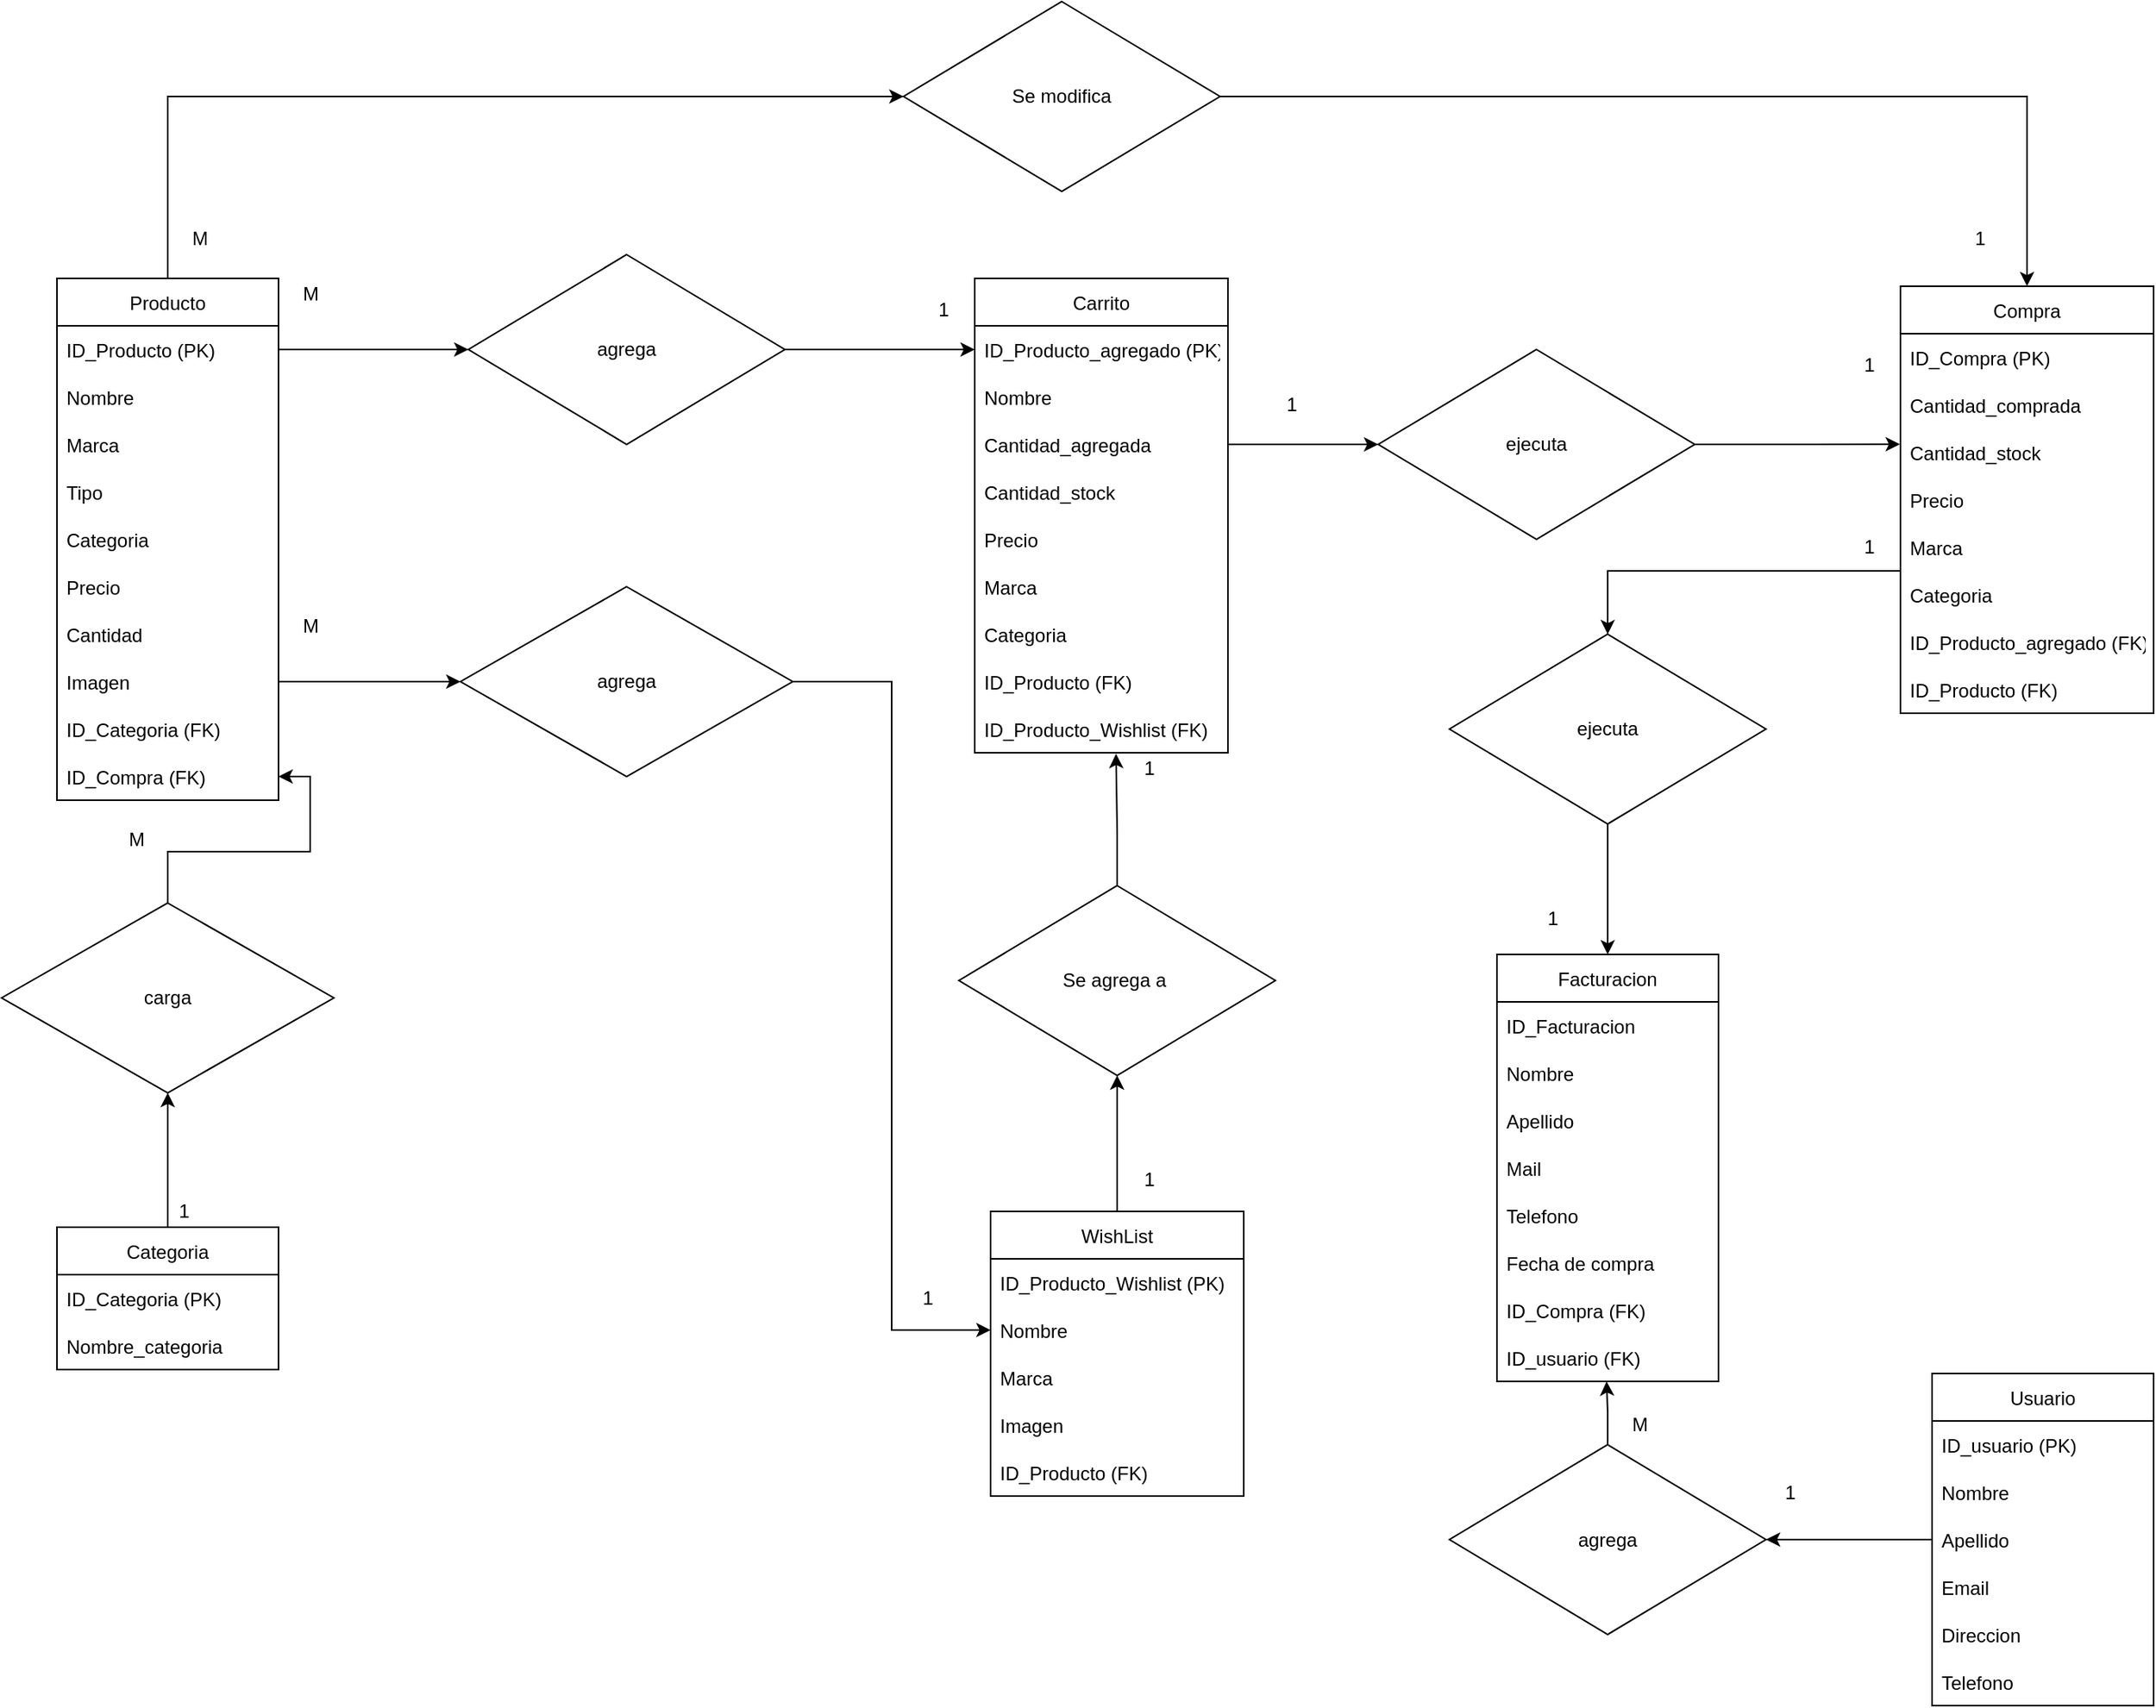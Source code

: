 <mxfile version="20.0.4" type="device"><diagram id="IZq0wIvsR0JzYJtiU9x-" name="Page-1"><mxGraphModel dx="1422" dy="762" grid="1" gridSize="10" guides="1" tooltips="1" connect="1" arrows="1" fold="1" page="1" pageScale="1" pageWidth="827" pageHeight="1169" math="0" shadow="0"><root><mxCell id="0"/><mxCell id="1" parent="0"/><mxCell id="svFi0h32pkgKlN2zKHki-35" style="edgeStyle=orthogonalEdgeStyle;rounded=0;orthogonalLoop=1;jettySize=auto;html=1;exitX=0.5;exitY=0;exitDx=0;exitDy=0;entryX=0;entryY=0.5;entryDx=0;entryDy=0;" parent="1" source="3M9UL4ZAwrayY9-34zK8-21" target="svFi0h32pkgKlN2zKHki-28" edge="1"><mxGeometry relative="1" as="geometry"><mxPoint x="284.647" y="80" as="targetPoint"/></mxGeometry></mxCell><mxCell id="3M9UL4ZAwrayY9-34zK8-21" value="Producto" style="swimlane;fontStyle=0;childLayout=stackLayout;horizontal=1;startSize=30;horizontalStack=0;resizeParent=1;resizeParentMax=0;resizeLast=0;collapsible=1;marginBottom=0;" parent="1" vertex="1"><mxGeometry x="215" y="205" width="140" height="330" as="geometry"/></mxCell><mxCell id="3M9UL4ZAwrayY9-34zK8-22" value="ID_Producto (PK)" style="text;strokeColor=none;fillColor=none;align=left;verticalAlign=middle;spacingLeft=4;spacingRight=4;overflow=hidden;points=[[0,0.5],[1,0.5]];portConstraint=eastwest;rotatable=0;" parent="3M9UL4ZAwrayY9-34zK8-21" vertex="1"><mxGeometry y="30" width="140" height="30" as="geometry"/></mxCell><mxCell id="3M9UL4ZAwrayY9-34zK8-23" value="Nombre" style="text;strokeColor=none;fillColor=none;align=left;verticalAlign=middle;spacingLeft=4;spacingRight=4;overflow=hidden;points=[[0,0.5],[1,0.5]];portConstraint=eastwest;rotatable=0;" parent="3M9UL4ZAwrayY9-34zK8-21" vertex="1"><mxGeometry y="60" width="140" height="30" as="geometry"/></mxCell><mxCell id="3M9UL4ZAwrayY9-34zK8-24" value="Marca" style="text;strokeColor=none;fillColor=none;align=left;verticalAlign=middle;spacingLeft=4;spacingRight=4;overflow=hidden;points=[[0,0.5],[1,0.5]];portConstraint=eastwest;rotatable=0;" parent="3M9UL4ZAwrayY9-34zK8-21" vertex="1"><mxGeometry y="90" width="140" height="30" as="geometry"/></mxCell><mxCell id="3M9UL4ZAwrayY9-34zK8-26" value="Tipo" style="text;strokeColor=none;fillColor=none;align=left;verticalAlign=middle;spacingLeft=4;spacingRight=4;overflow=hidden;points=[[0,0.5],[1,0.5]];portConstraint=eastwest;rotatable=0;" parent="3M9UL4ZAwrayY9-34zK8-21" vertex="1"><mxGeometry y="120" width="140" height="30" as="geometry"/></mxCell><mxCell id="3M9UL4ZAwrayY9-34zK8-27" value="Categoria" style="text;strokeColor=none;fillColor=none;align=left;verticalAlign=middle;spacingLeft=4;spacingRight=4;overflow=hidden;points=[[0,0.5],[1,0.5]];portConstraint=eastwest;rotatable=0;" parent="3M9UL4ZAwrayY9-34zK8-21" vertex="1"><mxGeometry y="150" width="140" height="30" as="geometry"/></mxCell><mxCell id="3M9UL4ZAwrayY9-34zK8-28" value="Precio" style="text;strokeColor=none;fillColor=none;align=left;verticalAlign=middle;spacingLeft=4;spacingRight=4;overflow=hidden;points=[[0,0.5],[1,0.5]];portConstraint=eastwest;rotatable=0;" parent="3M9UL4ZAwrayY9-34zK8-21" vertex="1"><mxGeometry y="180" width="140" height="30" as="geometry"/></mxCell><mxCell id="3M9UL4ZAwrayY9-34zK8-29" value="Cantidad" style="text;strokeColor=none;fillColor=none;align=left;verticalAlign=middle;spacingLeft=4;spacingRight=4;overflow=hidden;points=[[0,0.5],[1,0.5]];portConstraint=eastwest;rotatable=0;" parent="3M9UL4ZAwrayY9-34zK8-21" vertex="1"><mxGeometry y="210" width="140" height="30" as="geometry"/></mxCell><mxCell id="3M9UL4ZAwrayY9-34zK8-55" value="Imagen" style="text;strokeColor=none;fillColor=none;align=left;verticalAlign=middle;spacingLeft=4;spacingRight=4;overflow=hidden;points=[[0,0.5],[1,0.5]];portConstraint=eastwest;rotatable=0;" parent="3M9UL4ZAwrayY9-34zK8-21" vertex="1"><mxGeometry y="240" width="140" height="30" as="geometry"/></mxCell><mxCell id="3M9UL4ZAwrayY9-34zK8-123" value="ID_Categoria (FK)" style="text;strokeColor=none;fillColor=none;align=left;verticalAlign=middle;spacingLeft=4;spacingRight=4;overflow=hidden;points=[[0,0.5],[1,0.5]];portConstraint=eastwest;rotatable=0;" parent="3M9UL4ZAwrayY9-34zK8-21" vertex="1"><mxGeometry y="270" width="140" height="30" as="geometry"/></mxCell><mxCell id="svFi0h32pkgKlN2zKHki-31" value="ID_Compra (FK)" style="text;strokeColor=none;fillColor=none;align=left;verticalAlign=middle;spacingLeft=4;spacingRight=4;overflow=hidden;points=[[0,0.5],[1,0.5]];portConstraint=eastwest;rotatable=0;" parent="3M9UL4ZAwrayY9-34zK8-21" vertex="1"><mxGeometry y="300" width="140" height="30" as="geometry"/></mxCell><mxCell id="3M9UL4ZAwrayY9-34zK8-58" style="edgeStyle=orthogonalEdgeStyle;rounded=0;orthogonalLoop=1;jettySize=auto;html=1;entryX=0;entryY=0.5;entryDx=0;entryDy=0;" parent="1" source="3M9UL4ZAwrayY9-34zK8-30" target="3M9UL4ZAwrayY9-34zK8-32" edge="1"><mxGeometry relative="1" as="geometry"/></mxCell><mxCell id="3M9UL4ZAwrayY9-34zK8-30" value="agrega" style="rhombus;whiteSpace=wrap;html=1;" parent="1" vertex="1"><mxGeometry x="475" y="190" width="200" height="120" as="geometry"/></mxCell><mxCell id="3M9UL4ZAwrayY9-34zK8-31" value="Carrito" style="swimlane;fontStyle=0;childLayout=stackLayout;horizontal=1;startSize=30;horizontalStack=0;resizeParent=1;resizeParentMax=0;resizeLast=0;collapsible=1;marginBottom=0;" parent="1" vertex="1"><mxGeometry x="795" y="205" width="160" height="300" as="geometry"/></mxCell><mxCell id="3M9UL4ZAwrayY9-34zK8-32" value="ID_Producto_agregado (PK)" style="text;strokeColor=none;fillColor=none;align=left;verticalAlign=middle;spacingLeft=4;spacingRight=4;overflow=hidden;points=[[0,0.5],[1,0.5]];portConstraint=eastwest;rotatable=0;" parent="3M9UL4ZAwrayY9-34zK8-31" vertex="1"><mxGeometry y="30" width="160" height="30" as="geometry"/></mxCell><mxCell id="3M9UL4ZAwrayY9-34zK8-33" value="Nombre" style="text;strokeColor=none;fillColor=none;align=left;verticalAlign=middle;spacingLeft=4;spacingRight=4;overflow=hidden;points=[[0,0.5],[1,0.5]];portConstraint=eastwest;rotatable=0;" parent="3M9UL4ZAwrayY9-34zK8-31" vertex="1"><mxGeometry y="60" width="160" height="30" as="geometry"/></mxCell><mxCell id="3M9UL4ZAwrayY9-34zK8-38" value="Cantidad_agregada" style="text;strokeColor=none;fillColor=none;align=left;verticalAlign=middle;spacingLeft=4;spacingRight=4;overflow=hidden;points=[[0,0.5],[1,0.5]];portConstraint=eastwest;rotatable=0;" parent="3M9UL4ZAwrayY9-34zK8-31" vertex="1"><mxGeometry y="90" width="160" height="30" as="geometry"/></mxCell><mxCell id="3M9UL4ZAwrayY9-34zK8-35" value="Cantidad_stock" style="text;strokeColor=none;fillColor=none;align=left;verticalAlign=middle;spacingLeft=4;spacingRight=4;overflow=hidden;points=[[0,0.5],[1,0.5]];portConstraint=eastwest;rotatable=0;" parent="3M9UL4ZAwrayY9-34zK8-31" vertex="1"><mxGeometry y="120" width="160" height="30" as="geometry"/></mxCell><mxCell id="3M9UL4ZAwrayY9-34zK8-37" value="Precio" style="text;strokeColor=none;fillColor=none;align=left;verticalAlign=middle;spacingLeft=4;spacingRight=4;overflow=hidden;points=[[0,0.5],[1,0.5]];portConstraint=eastwest;rotatable=0;" parent="3M9UL4ZAwrayY9-34zK8-31" vertex="1"><mxGeometry y="150" width="160" height="30" as="geometry"/></mxCell><mxCell id="3M9UL4ZAwrayY9-34zK8-34" value="Marca" style="text;strokeColor=none;fillColor=none;align=left;verticalAlign=middle;spacingLeft=4;spacingRight=4;overflow=hidden;points=[[0,0.5],[1,0.5]];portConstraint=eastwest;rotatable=0;" parent="3M9UL4ZAwrayY9-34zK8-31" vertex="1"><mxGeometry y="180" width="160" height="30" as="geometry"/></mxCell><mxCell id="3M9UL4ZAwrayY9-34zK8-36" value="Categoria" style="text;strokeColor=none;fillColor=none;align=left;verticalAlign=middle;spacingLeft=4;spacingRight=4;overflow=hidden;points=[[0,0.5],[1,0.5]];portConstraint=eastwest;rotatable=0;" parent="3M9UL4ZAwrayY9-34zK8-31" vertex="1"><mxGeometry y="210" width="160" height="30" as="geometry"/></mxCell><mxCell id="3M9UL4ZAwrayY9-34zK8-90" value="ID_Producto (FK)" style="text;strokeColor=none;fillColor=none;align=left;verticalAlign=middle;spacingLeft=4;spacingRight=4;overflow=hidden;points=[[0,0.5],[1,0.5]];portConstraint=eastwest;rotatable=0;" parent="3M9UL4ZAwrayY9-34zK8-31" vertex="1"><mxGeometry y="240" width="160" height="30" as="geometry"/></mxCell><mxCell id="3M9UL4ZAwrayY9-34zK8-125" value="ID_Producto_Wishlist (FK)" style="text;strokeColor=none;fillColor=none;align=left;verticalAlign=middle;spacingLeft=4;spacingRight=4;overflow=hidden;points=[[0,0.5],[1,0.5]];portConstraint=eastwest;rotatable=0;" parent="3M9UL4ZAwrayY9-34zK8-31" vertex="1"><mxGeometry y="270" width="160" height="30" as="geometry"/></mxCell><mxCell id="3M9UL4ZAwrayY9-34zK8-63" style="edgeStyle=orthogonalEdgeStyle;rounded=0;orthogonalLoop=1;jettySize=auto;html=1;exitX=0.5;exitY=0;exitDx=0;exitDy=0;entryX=0.5;entryY=1;entryDx=0;entryDy=0;" parent="1" source="3M9UL4ZAwrayY9-34zK8-47" target="3M9UL4ZAwrayY9-34zK8-62" edge="1"><mxGeometry relative="1" as="geometry"><mxPoint x="875" y="685" as="targetPoint"/></mxGeometry></mxCell><mxCell id="3M9UL4ZAwrayY9-34zK8-47" value="WishList" style="swimlane;fontStyle=0;childLayout=stackLayout;horizontal=1;startSize=30;horizontalStack=0;resizeParent=1;resizeParentMax=0;resizeLast=0;collapsible=1;marginBottom=0;" parent="1" vertex="1"><mxGeometry x="805" y="795" width="160" height="180" as="geometry"/></mxCell><mxCell id="3M9UL4ZAwrayY9-34zK8-48" value="ID_Producto_Wishlist (PK)" style="text;strokeColor=none;fillColor=none;align=left;verticalAlign=middle;spacingLeft=4;spacingRight=4;overflow=hidden;points=[[0,0.5],[1,0.5]];portConstraint=eastwest;rotatable=0;" parent="3M9UL4ZAwrayY9-34zK8-47" vertex="1"><mxGeometry y="30" width="160" height="30" as="geometry"/></mxCell><mxCell id="3M9UL4ZAwrayY9-34zK8-49" value="Nombre" style="text;strokeColor=none;fillColor=none;align=left;verticalAlign=middle;spacingLeft=4;spacingRight=4;overflow=hidden;points=[[0,0.5],[1,0.5]];portConstraint=eastwest;rotatable=0;" parent="3M9UL4ZAwrayY9-34zK8-47" vertex="1"><mxGeometry y="60" width="160" height="30" as="geometry"/></mxCell><mxCell id="3M9UL4ZAwrayY9-34zK8-53" value="Marca" style="text;strokeColor=none;fillColor=none;align=left;verticalAlign=middle;spacingLeft=4;spacingRight=4;overflow=hidden;points=[[0,0.5],[1,0.5]];portConstraint=eastwest;rotatable=0;" parent="3M9UL4ZAwrayY9-34zK8-47" vertex="1"><mxGeometry y="90" width="160" height="30" as="geometry"/></mxCell><mxCell id="3M9UL4ZAwrayY9-34zK8-54" value="Imagen" style="text;strokeColor=none;fillColor=none;align=left;verticalAlign=middle;spacingLeft=4;spacingRight=4;overflow=hidden;points=[[0,0.5],[1,0.5]];portConstraint=eastwest;rotatable=0;" parent="3M9UL4ZAwrayY9-34zK8-47" vertex="1"><mxGeometry y="120" width="160" height="30" as="geometry"/></mxCell><mxCell id="svFi0h32pkgKlN2zKHki-33" value="ID_Producto (FK)" style="text;strokeColor=none;fillColor=none;align=left;verticalAlign=middle;spacingLeft=4;spacingRight=4;overflow=hidden;points=[[0,0.5],[1,0.5]];portConstraint=eastwest;rotatable=0;" parent="3M9UL4ZAwrayY9-34zK8-47" vertex="1"><mxGeometry y="150" width="160" height="30" as="geometry"/></mxCell><mxCell id="3M9UL4ZAwrayY9-34zK8-59" style="edgeStyle=orthogonalEdgeStyle;rounded=0;orthogonalLoop=1;jettySize=auto;html=1;exitX=1;exitY=0.5;exitDx=0;exitDy=0;entryX=0;entryY=0.5;entryDx=0;entryDy=0;" parent="1" source="3M9UL4ZAwrayY9-34zK8-56" target="3M9UL4ZAwrayY9-34zK8-49" edge="1"><mxGeometry relative="1" as="geometry"><mxPoint x="785" y="695.471" as="targetPoint"/></mxGeometry></mxCell><mxCell id="3M9UL4ZAwrayY9-34zK8-56" value="agrega" style="rhombus;whiteSpace=wrap;html=1;" parent="1" vertex="1"><mxGeometry x="470" y="400" width="210" height="120" as="geometry"/></mxCell><mxCell id="3M9UL4ZAwrayY9-34zK8-57" style="edgeStyle=orthogonalEdgeStyle;rounded=0;orthogonalLoop=1;jettySize=auto;html=1;entryX=0;entryY=0.5;entryDx=0;entryDy=0;exitX=1;exitY=0.5;exitDx=0;exitDy=0;" parent="1" source="3M9UL4ZAwrayY9-34zK8-22" target="3M9UL4ZAwrayY9-34zK8-30" edge="1"><mxGeometry relative="1" as="geometry"/></mxCell><mxCell id="3M9UL4ZAwrayY9-34zK8-64" style="edgeStyle=orthogonalEdgeStyle;rounded=0;orthogonalLoop=1;jettySize=auto;html=1;exitX=0.5;exitY=0;exitDx=0;exitDy=0;entryX=0.558;entryY=1.022;entryDx=0;entryDy=0;entryPerimeter=0;" parent="1" source="3M9UL4ZAwrayY9-34zK8-62" target="3M9UL4ZAwrayY9-34zK8-125" edge="1"><mxGeometry relative="1" as="geometry"><mxPoint x="925" y="555" as="targetPoint"/><Array as="points"><mxPoint x="885" y="555"/><mxPoint x="884" y="555"/></Array></mxGeometry></mxCell><mxCell id="3M9UL4ZAwrayY9-34zK8-62" value="Se agrega a&amp;nbsp;" style="rhombus;whiteSpace=wrap;html=1;" parent="1" vertex="1"><mxGeometry x="785" y="589" width="200" height="120" as="geometry"/></mxCell><mxCell id="3M9UL4ZAwrayY9-34zK8-129" style="edgeStyle=orthogonalEdgeStyle;rounded=0;orthogonalLoop=1;jettySize=auto;html=1;entryX=0.495;entryY=1;entryDx=0;entryDy=0;entryPerimeter=0;" parent="1" source="3M9UL4ZAwrayY9-34zK8-130" target="3M9UL4ZAwrayY9-34zK8-128" edge="1"><mxGeometry relative="1" as="geometry"/></mxCell><mxCell id="3M9UL4ZAwrayY9-34zK8-132" value="" style="edgeStyle=orthogonalEdgeStyle;rounded=0;orthogonalLoop=1;jettySize=auto;html=1;" parent="1" source="3M9UL4ZAwrayY9-34zK8-65" target="3M9UL4ZAwrayY9-34zK8-130" edge="1"><mxGeometry relative="1" as="geometry"/></mxCell><mxCell id="3M9UL4ZAwrayY9-34zK8-65" value="Usuario" style="swimlane;fontStyle=0;childLayout=stackLayout;horizontal=1;startSize=30;horizontalStack=0;resizeParent=1;resizeParentMax=0;resizeLast=0;collapsible=1;marginBottom=0;" parent="1" vertex="1"><mxGeometry x="1400" y="897.5" width="140" height="210" as="geometry"/></mxCell><mxCell id="3M9UL4ZAwrayY9-34zK8-66" value="ID_usuario (PK)" style="text;strokeColor=none;fillColor=none;align=left;verticalAlign=middle;spacingLeft=4;spacingRight=4;overflow=hidden;points=[[0,0.5],[1,0.5]];portConstraint=eastwest;rotatable=0;" parent="3M9UL4ZAwrayY9-34zK8-65" vertex="1"><mxGeometry y="30" width="140" height="30" as="geometry"/></mxCell><mxCell id="3M9UL4ZAwrayY9-34zK8-67" value="Nombre" style="text;strokeColor=none;fillColor=none;align=left;verticalAlign=middle;spacingLeft=4;spacingRight=4;overflow=hidden;points=[[0,0.5],[1,0.5]];portConstraint=eastwest;rotatable=0;" parent="3M9UL4ZAwrayY9-34zK8-65" vertex="1"><mxGeometry y="60" width="140" height="30" as="geometry"/></mxCell><mxCell id="3M9UL4ZAwrayY9-34zK8-68" value="Apellido" style="text;strokeColor=none;fillColor=none;align=left;verticalAlign=middle;spacingLeft=4;spacingRight=4;overflow=hidden;points=[[0,0.5],[1,0.5]];portConstraint=eastwest;rotatable=0;" parent="3M9UL4ZAwrayY9-34zK8-65" vertex="1"><mxGeometry y="90" width="140" height="30" as="geometry"/></mxCell><mxCell id="3M9UL4ZAwrayY9-34zK8-69" value="Email" style="text;strokeColor=none;fillColor=none;align=left;verticalAlign=middle;spacingLeft=4;spacingRight=4;overflow=hidden;points=[[0,0.5],[1,0.5]];portConstraint=eastwest;rotatable=0;" parent="3M9UL4ZAwrayY9-34zK8-65" vertex="1"><mxGeometry y="120" width="140" height="30" as="geometry"/></mxCell><mxCell id="3M9UL4ZAwrayY9-34zK8-70" value="Direccion" style="text;strokeColor=none;fillColor=none;align=left;verticalAlign=middle;spacingLeft=4;spacingRight=4;overflow=hidden;points=[[0,0.5],[1,0.5]];portConstraint=eastwest;rotatable=0;" parent="3M9UL4ZAwrayY9-34zK8-65" vertex="1"><mxGeometry y="150" width="140" height="30" as="geometry"/></mxCell><mxCell id="3M9UL4ZAwrayY9-34zK8-71" value="Telefono" style="text;strokeColor=none;fillColor=none;align=left;verticalAlign=middle;spacingLeft=4;spacingRight=4;overflow=hidden;points=[[0,0.5],[1,0.5]];portConstraint=eastwest;rotatable=0;" parent="3M9UL4ZAwrayY9-34zK8-65" vertex="1"><mxGeometry y="180" width="140" height="30" as="geometry"/></mxCell><mxCell id="3M9UL4ZAwrayY9-34zK8-75" value="Facturacion" style="swimlane;fontStyle=0;childLayout=stackLayout;horizontal=1;startSize=30;horizontalStack=0;resizeParent=1;resizeParentMax=0;resizeLast=0;collapsible=1;marginBottom=0;" parent="1" vertex="1"><mxGeometry x="1125" y="632.5" width="140" height="270" as="geometry"/></mxCell><mxCell id="3M9UL4ZAwrayY9-34zK8-77" value="ID_Facturacion" style="text;strokeColor=none;fillColor=none;align=left;verticalAlign=middle;spacingLeft=4;spacingRight=4;overflow=hidden;points=[[0,0.5],[1,0.5]];portConstraint=eastwest;rotatable=0;" parent="3M9UL4ZAwrayY9-34zK8-75" vertex="1"><mxGeometry y="30" width="140" height="30" as="geometry"/></mxCell><mxCell id="svFi0h32pkgKlN2zKHki-22" value="Nombre" style="text;strokeColor=none;fillColor=none;align=left;verticalAlign=middle;spacingLeft=4;spacingRight=4;overflow=hidden;points=[[0,0.5],[1,0.5]];portConstraint=eastwest;rotatable=0;" parent="3M9UL4ZAwrayY9-34zK8-75" vertex="1"><mxGeometry y="60" width="140" height="30" as="geometry"/></mxCell><mxCell id="svFi0h32pkgKlN2zKHki-34" value="Apellido" style="text;strokeColor=none;fillColor=none;align=left;verticalAlign=middle;spacingLeft=4;spacingRight=4;overflow=hidden;points=[[0,0.5],[1,0.5]];portConstraint=eastwest;rotatable=0;" parent="3M9UL4ZAwrayY9-34zK8-75" vertex="1"><mxGeometry y="90" width="140" height="30" as="geometry"/></mxCell><mxCell id="3M9UL4ZAwrayY9-34zK8-78" value="Mail" style="text;strokeColor=none;fillColor=none;align=left;verticalAlign=middle;spacingLeft=4;spacingRight=4;overflow=hidden;points=[[0,0.5],[1,0.5]];portConstraint=eastwest;rotatable=0;" parent="3M9UL4ZAwrayY9-34zK8-75" vertex="1"><mxGeometry y="120" width="140" height="30" as="geometry"/></mxCell><mxCell id="3M9UL4ZAwrayY9-34zK8-79" value="Telefono" style="text;strokeColor=none;fillColor=none;align=left;verticalAlign=middle;spacingLeft=4;spacingRight=4;overflow=hidden;points=[[0,0.5],[1,0.5]];portConstraint=eastwest;rotatable=0;" parent="3M9UL4ZAwrayY9-34zK8-75" vertex="1"><mxGeometry y="150" width="140" height="30" as="geometry"/></mxCell><mxCell id="3M9UL4ZAwrayY9-34zK8-80" value="Fecha de compra" style="text;strokeColor=none;fillColor=none;align=left;verticalAlign=middle;spacingLeft=4;spacingRight=4;overflow=hidden;points=[[0,0.5],[1,0.5]];portConstraint=eastwest;rotatable=0;" parent="3M9UL4ZAwrayY9-34zK8-75" vertex="1"><mxGeometry y="180" width="140" height="30" as="geometry"/></mxCell><mxCell id="3M9UL4ZAwrayY9-34zK8-76" value="ID_Compra (FK)" style="text;strokeColor=none;fillColor=none;align=left;verticalAlign=middle;spacingLeft=4;spacingRight=4;overflow=hidden;points=[[0,0.5],[1,0.5]];portConstraint=eastwest;rotatable=0;" parent="3M9UL4ZAwrayY9-34zK8-75" vertex="1"><mxGeometry y="210" width="140" height="30" as="geometry"/></mxCell><mxCell id="3M9UL4ZAwrayY9-34zK8-128" value="ID_usuario (FK)" style="text;strokeColor=none;fillColor=none;align=left;verticalAlign=middle;spacingLeft=4;spacingRight=4;overflow=hidden;points=[[0,0.5],[1,0.5]];portConstraint=eastwest;rotatable=0;" parent="3M9UL4ZAwrayY9-34zK8-75" vertex="1"><mxGeometry y="240" width="140" height="30" as="geometry"/></mxCell><mxCell id="3M9UL4ZAwrayY9-34zK8-83" style="edgeStyle=orthogonalEdgeStyle;rounded=0;orthogonalLoop=1;jettySize=auto;html=1;entryX=0.5;entryY=0;entryDx=0;entryDy=0;" parent="1" target="svFi0h32pkgKlN2zKHki-26" edge="1"><mxGeometry relative="1" as="geometry"><mxPoint x="1380" y="390" as="sourcePoint"/><Array as="points"><mxPoint x="1195" y="390"/></Array></mxGeometry></mxCell><mxCell id="svFi0h32pkgKlN2zKHki-20" style="edgeStyle=orthogonalEdgeStyle;rounded=0;orthogonalLoop=1;jettySize=auto;html=1;exitX=1;exitY=0.5;exitDx=0;exitDy=0;entryX=-0.002;entryY=0.329;entryDx=0;entryDy=0;entryPerimeter=0;" parent="1" source="3M9UL4ZAwrayY9-34zK8-81" target="svFi0h32pkgKlN2zKHki-13" edge="1"><mxGeometry relative="1" as="geometry"/></mxCell><mxCell id="3M9UL4ZAwrayY9-34zK8-81" value="ejecuta" style="rhombus;whiteSpace=wrap;html=1;" parent="1" vertex="1"><mxGeometry x="1050" y="250" width="200" height="120" as="geometry"/></mxCell><mxCell id="3M9UL4ZAwrayY9-34zK8-82" style="edgeStyle=orthogonalEdgeStyle;rounded=0;orthogonalLoop=1;jettySize=auto;html=1;exitX=1;exitY=0.5;exitDx=0;exitDy=0;entryX=0;entryY=0.5;entryDx=0;entryDy=0;" parent="1" source="3M9UL4ZAwrayY9-34zK8-38" target="3M9UL4ZAwrayY9-34zK8-81" edge="1"><mxGeometry relative="1" as="geometry"/></mxCell><mxCell id="3M9UL4ZAwrayY9-34zK8-91" value="1" style="text;html=1;align=center;verticalAlign=middle;resizable=0;points=[];autosize=1;strokeColor=none;fillColor=none;" parent="1" vertex="1"><mxGeometry x="1300" y="962.5" width="20" height="20" as="geometry"/></mxCell><mxCell id="3M9UL4ZAwrayY9-34zK8-92" value="M" style="text;html=1;align=center;verticalAlign=middle;resizable=0;points=[];autosize=1;strokeColor=none;fillColor=none;" parent="1" vertex="1"><mxGeometry x="1200" y="920" width="30" height="20" as="geometry"/></mxCell><mxCell id="3M9UL4ZAwrayY9-34zK8-95" value="M" style="text;html=1;align=center;verticalAlign=middle;resizable=0;points=[];autosize=1;strokeColor=none;fillColor=none;" parent="1" vertex="1"><mxGeometry x="360" y="205" width="30" height="20" as="geometry"/></mxCell><mxCell id="3M9UL4ZAwrayY9-34zK8-96" value="1" style="text;html=1;align=center;verticalAlign=middle;resizable=0;points=[];autosize=1;strokeColor=none;fillColor=none;" parent="1" vertex="1"><mxGeometry x="765" y="215" width="20" height="20" as="geometry"/></mxCell><mxCell id="3M9UL4ZAwrayY9-34zK8-97" value="M" style="text;html=1;align=center;verticalAlign=middle;resizable=0;points=[];autosize=1;strokeColor=none;fillColor=none;" parent="1" vertex="1"><mxGeometry x="360" y="415" width="30" height="20" as="geometry"/></mxCell><mxCell id="3M9UL4ZAwrayY9-34zK8-98" value="1" style="text;html=1;align=center;verticalAlign=middle;resizable=0;points=[];autosize=1;strokeColor=none;fillColor=none;" parent="1" vertex="1"><mxGeometry x="755" y="840" width="20" height="20" as="geometry"/></mxCell><mxCell id="3M9UL4ZAwrayY9-34zK8-101" value="1" style="text;html=1;align=center;verticalAlign=middle;resizable=0;points=[];autosize=1;strokeColor=none;fillColor=none;" parent="1" vertex="1"><mxGeometry x="985" y="275" width="20" height="20" as="geometry"/></mxCell><mxCell id="3M9UL4ZAwrayY9-34zK8-102" value="1" style="text;html=1;align=center;verticalAlign=middle;resizable=0;points=[];autosize=1;strokeColor=none;fillColor=none;" parent="1" vertex="1"><mxGeometry x="1150" y="600" width="20" height="20" as="geometry"/></mxCell><mxCell id="3M9UL4ZAwrayY9-34zK8-107" value="1" style="text;html=1;align=center;verticalAlign=middle;resizable=0;points=[];autosize=1;strokeColor=none;fillColor=none;" parent="1" vertex="1"><mxGeometry x="895" y="765" width="20" height="20" as="geometry"/></mxCell><mxCell id="3M9UL4ZAwrayY9-34zK8-108" value="1" style="text;html=1;align=center;verticalAlign=middle;resizable=0;points=[];autosize=1;strokeColor=none;fillColor=none;" parent="1" vertex="1"><mxGeometry x="895" y="505" width="20" height="20" as="geometry"/></mxCell><mxCell id="3M9UL4ZAwrayY9-34zK8-115" style="edgeStyle=orthogonalEdgeStyle;rounded=0;orthogonalLoop=1;jettySize=auto;html=1;exitX=0.5;exitY=0;exitDx=0;exitDy=0;entryX=0.5;entryY=1;entryDx=0;entryDy=0;" parent="1" source="3M9UL4ZAwrayY9-34zK8-109" target="3M9UL4ZAwrayY9-34zK8-114" edge="1"><mxGeometry relative="1" as="geometry"/></mxCell><mxCell id="3M9UL4ZAwrayY9-34zK8-109" value="Categoria" style="swimlane;fontStyle=0;childLayout=stackLayout;horizontal=1;startSize=30;horizontalStack=0;resizeParent=1;resizeParentMax=0;resizeLast=0;collapsible=1;marginBottom=0;" parent="1" vertex="1"><mxGeometry x="215" y="805" width="140" height="90" as="geometry"/></mxCell><mxCell id="3M9UL4ZAwrayY9-34zK8-110" value="ID_Categoria (PK)" style="text;strokeColor=none;fillColor=none;align=left;verticalAlign=middle;spacingLeft=4;spacingRight=4;overflow=hidden;points=[[0,0.5],[1,0.5]];portConstraint=eastwest;rotatable=0;" parent="3M9UL4ZAwrayY9-34zK8-109" vertex="1"><mxGeometry y="30" width="140" height="30" as="geometry"/></mxCell><mxCell id="3M9UL4ZAwrayY9-34zK8-111" value="Nombre_categoria" style="text;strokeColor=none;fillColor=none;align=left;verticalAlign=middle;spacingLeft=4;spacingRight=4;overflow=hidden;points=[[0,0.5],[1,0.5]];portConstraint=eastwest;rotatable=0;" parent="3M9UL4ZAwrayY9-34zK8-109" vertex="1"><mxGeometry y="60" width="140" height="30" as="geometry"/></mxCell><mxCell id="3M9UL4ZAwrayY9-34zK8-120" style="edgeStyle=orthogonalEdgeStyle;rounded=0;orthogonalLoop=1;jettySize=auto;html=1;exitX=0.5;exitY=0;exitDx=0;exitDy=0;" parent="1" source="3M9UL4ZAwrayY9-34zK8-114" target="svFi0h32pkgKlN2zKHki-31" edge="1"><mxGeometry relative="1" as="geometry"><mxPoint x="285" y="545" as="targetPoint"/><Array as="points"/></mxGeometry></mxCell><mxCell id="3M9UL4ZAwrayY9-34zK8-114" value="carga" style="rhombus;whiteSpace=wrap;html=1;" parent="1" vertex="1"><mxGeometry x="180" y="600" width="210" height="120" as="geometry"/></mxCell><mxCell id="3M9UL4ZAwrayY9-34zK8-121" value="1" style="text;html=1;align=center;verticalAlign=middle;resizable=0;points=[];autosize=1;strokeColor=none;fillColor=none;" parent="1" vertex="1"><mxGeometry x="285" y="785" width="20" height="20" as="geometry"/></mxCell><mxCell id="3M9UL4ZAwrayY9-34zK8-122" value="M" style="text;html=1;align=center;verticalAlign=middle;resizable=0;points=[];autosize=1;strokeColor=none;fillColor=none;" parent="1" vertex="1"><mxGeometry x="250" y="550" width="30" height="20" as="geometry"/></mxCell><mxCell id="3M9UL4ZAwrayY9-34zK8-130" value="agrega" style="rhombus;whiteSpace=wrap;html=1;" parent="1" vertex="1"><mxGeometry x="1095" y="942.5" width="200" height="120" as="geometry"/></mxCell><mxCell id="svFi0h32pkgKlN2zKHki-9" value="Compra" style="swimlane;fontStyle=0;childLayout=stackLayout;horizontal=1;startSize=30;horizontalStack=0;resizeParent=1;resizeParentMax=0;resizeLast=0;collapsible=1;marginBottom=0;" parent="1" vertex="1"><mxGeometry x="1380" y="210" width="160" height="270" as="geometry"/></mxCell><mxCell id="svFi0h32pkgKlN2zKHki-11" value="ID_Compra (PK)" style="text;strokeColor=none;fillColor=none;align=left;verticalAlign=middle;spacingLeft=4;spacingRight=4;overflow=hidden;points=[[0,0.5],[1,0.5]];portConstraint=eastwest;rotatable=0;" parent="svFi0h32pkgKlN2zKHki-9" vertex="1"><mxGeometry y="30" width="160" height="30" as="geometry"/></mxCell><mxCell id="svFi0h32pkgKlN2zKHki-12" value="Cantidad_comprada" style="text;strokeColor=none;fillColor=none;align=left;verticalAlign=middle;spacingLeft=4;spacingRight=4;overflow=hidden;points=[[0,0.5],[1,0.5]];portConstraint=eastwest;rotatable=0;" parent="svFi0h32pkgKlN2zKHki-9" vertex="1"><mxGeometry y="60" width="160" height="30" as="geometry"/></mxCell><mxCell id="svFi0h32pkgKlN2zKHki-13" value="Cantidad_stock" style="text;strokeColor=none;fillColor=none;align=left;verticalAlign=middle;spacingLeft=4;spacingRight=4;overflow=hidden;points=[[0,0.5],[1,0.5]];portConstraint=eastwest;rotatable=0;" parent="svFi0h32pkgKlN2zKHki-9" vertex="1"><mxGeometry y="90" width="160" height="30" as="geometry"/></mxCell><mxCell id="svFi0h32pkgKlN2zKHki-14" value="Precio" style="text;strokeColor=none;fillColor=none;align=left;verticalAlign=middle;spacingLeft=4;spacingRight=4;overflow=hidden;points=[[0,0.5],[1,0.5]];portConstraint=eastwest;rotatable=0;" parent="svFi0h32pkgKlN2zKHki-9" vertex="1"><mxGeometry y="120" width="160" height="30" as="geometry"/></mxCell><mxCell id="svFi0h32pkgKlN2zKHki-15" value="Marca" style="text;strokeColor=none;fillColor=none;align=left;verticalAlign=middle;spacingLeft=4;spacingRight=4;overflow=hidden;points=[[0,0.5],[1,0.5]];portConstraint=eastwest;rotatable=0;" parent="svFi0h32pkgKlN2zKHki-9" vertex="1"><mxGeometry y="150" width="160" height="30" as="geometry"/></mxCell><mxCell id="svFi0h32pkgKlN2zKHki-16" value="Categoria" style="text;strokeColor=none;fillColor=none;align=left;verticalAlign=middle;spacingLeft=4;spacingRight=4;overflow=hidden;points=[[0,0.5],[1,0.5]];portConstraint=eastwest;rotatable=0;" parent="svFi0h32pkgKlN2zKHki-9" vertex="1"><mxGeometry y="180" width="160" height="30" as="geometry"/></mxCell><mxCell id="svFi0h32pkgKlN2zKHki-10" value="ID_Producto_agregado (FK)" style="text;strokeColor=none;fillColor=none;align=left;verticalAlign=middle;spacingLeft=4;spacingRight=4;overflow=hidden;points=[[0,0.5],[1,0.5]];portConstraint=eastwest;rotatable=0;" parent="svFi0h32pkgKlN2zKHki-9" vertex="1"><mxGeometry y="210" width="160" height="30" as="geometry"/></mxCell><mxCell id="svFi0h32pkgKlN2zKHki-37" value="ID_Producto (FK)" style="text;strokeColor=none;fillColor=none;align=left;verticalAlign=middle;spacingLeft=4;spacingRight=4;overflow=hidden;points=[[0,0.5],[1,0.5]];portConstraint=eastwest;rotatable=0;" parent="svFi0h32pkgKlN2zKHki-9" vertex="1"><mxGeometry y="240" width="160" height="30" as="geometry"/></mxCell><mxCell id="svFi0h32pkgKlN2zKHki-23" value="1" style="text;html=1;align=center;verticalAlign=middle;resizable=0;points=[];autosize=1;strokeColor=none;fillColor=none;" parent="1" vertex="1"><mxGeometry x="1350" y="250" width="20" height="20" as="geometry"/></mxCell><mxCell id="svFi0h32pkgKlN2zKHki-24" value="1" style="text;html=1;align=center;verticalAlign=middle;resizable=0;points=[];autosize=1;strokeColor=none;fillColor=none;" parent="1" vertex="1"><mxGeometry x="1350" y="365" width="20" height="20" as="geometry"/></mxCell><mxCell id="svFi0h32pkgKlN2zKHki-25" style="edgeStyle=orthogonalEdgeStyle;rounded=0;orthogonalLoop=1;jettySize=auto;html=1;exitX=1;exitY=0.5;exitDx=0;exitDy=0;" parent="1" source="3M9UL4ZAwrayY9-34zK8-55" target="3M9UL4ZAwrayY9-34zK8-56" edge="1"><mxGeometry relative="1" as="geometry"/></mxCell><mxCell id="svFi0h32pkgKlN2zKHki-27" style="edgeStyle=orthogonalEdgeStyle;rounded=0;orthogonalLoop=1;jettySize=auto;html=1;exitX=0.5;exitY=1;exitDx=0;exitDy=0;entryX=0.5;entryY=0;entryDx=0;entryDy=0;" parent="1" source="svFi0h32pkgKlN2zKHki-26" target="3M9UL4ZAwrayY9-34zK8-75" edge="1"><mxGeometry relative="1" as="geometry"/></mxCell><mxCell id="svFi0h32pkgKlN2zKHki-26" value="ejecuta" style="rhombus;whiteSpace=wrap;html=1;" parent="1" vertex="1"><mxGeometry x="1095" y="430" width="200" height="120" as="geometry"/></mxCell><mxCell id="svFi0h32pkgKlN2zKHki-36" style="edgeStyle=orthogonalEdgeStyle;rounded=0;orthogonalLoop=1;jettySize=auto;html=1;exitX=1;exitY=0.5;exitDx=0;exitDy=0;entryX=0.5;entryY=0;entryDx=0;entryDy=0;" parent="1" source="svFi0h32pkgKlN2zKHki-28" target="svFi0h32pkgKlN2zKHki-9" edge="1"><mxGeometry relative="1" as="geometry"><mxPoint x="1460.0" y="89.824" as="targetPoint"/></mxGeometry></mxCell><mxCell id="svFi0h32pkgKlN2zKHki-28" value="Se modifica" style="rhombus;whiteSpace=wrap;html=1;" parent="1" vertex="1"><mxGeometry x="750" y="30" width="200" height="120" as="geometry"/></mxCell><mxCell id="svFi0h32pkgKlN2zKHki-38" value="M" style="text;html=1;align=center;verticalAlign=middle;resizable=0;points=[];autosize=1;strokeColor=none;fillColor=none;" parent="1" vertex="1"><mxGeometry x="290" y="170" width="30" height="20" as="geometry"/></mxCell><mxCell id="svFi0h32pkgKlN2zKHki-39" value="1" style="text;html=1;align=center;verticalAlign=middle;resizable=0;points=[];autosize=1;strokeColor=none;fillColor=none;" parent="1" vertex="1"><mxGeometry x="1415" y="165" width="30" height="30" as="geometry"/></mxCell></root></mxGraphModel></diagram></mxfile>
